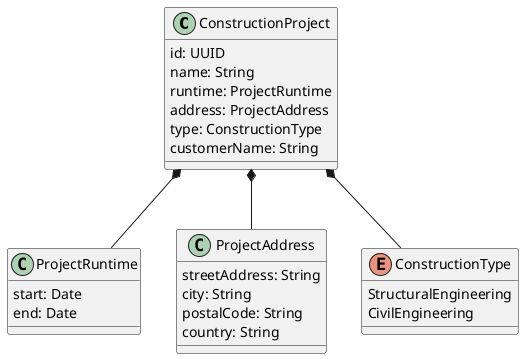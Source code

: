 @startuml

class ConstructionProject {
    id: UUID
    name: String
    runtime: ProjectRuntime
    address: ProjectAddress
    type: ConstructionType
    customerName: String
}

class ProjectRuntime {
    start: Date
    end: Date
}

class ProjectAddress {
    streetAddress: String
    city: String
    postalCode: String
    country: String
}

enum ConstructionType {
    StructuralEngineering
    CivilEngineering
}

ConstructionProject *-- ProjectRuntime
ConstructionProject *-- ProjectAddress
ConstructionProject *-- ConstructionType

@enduml
